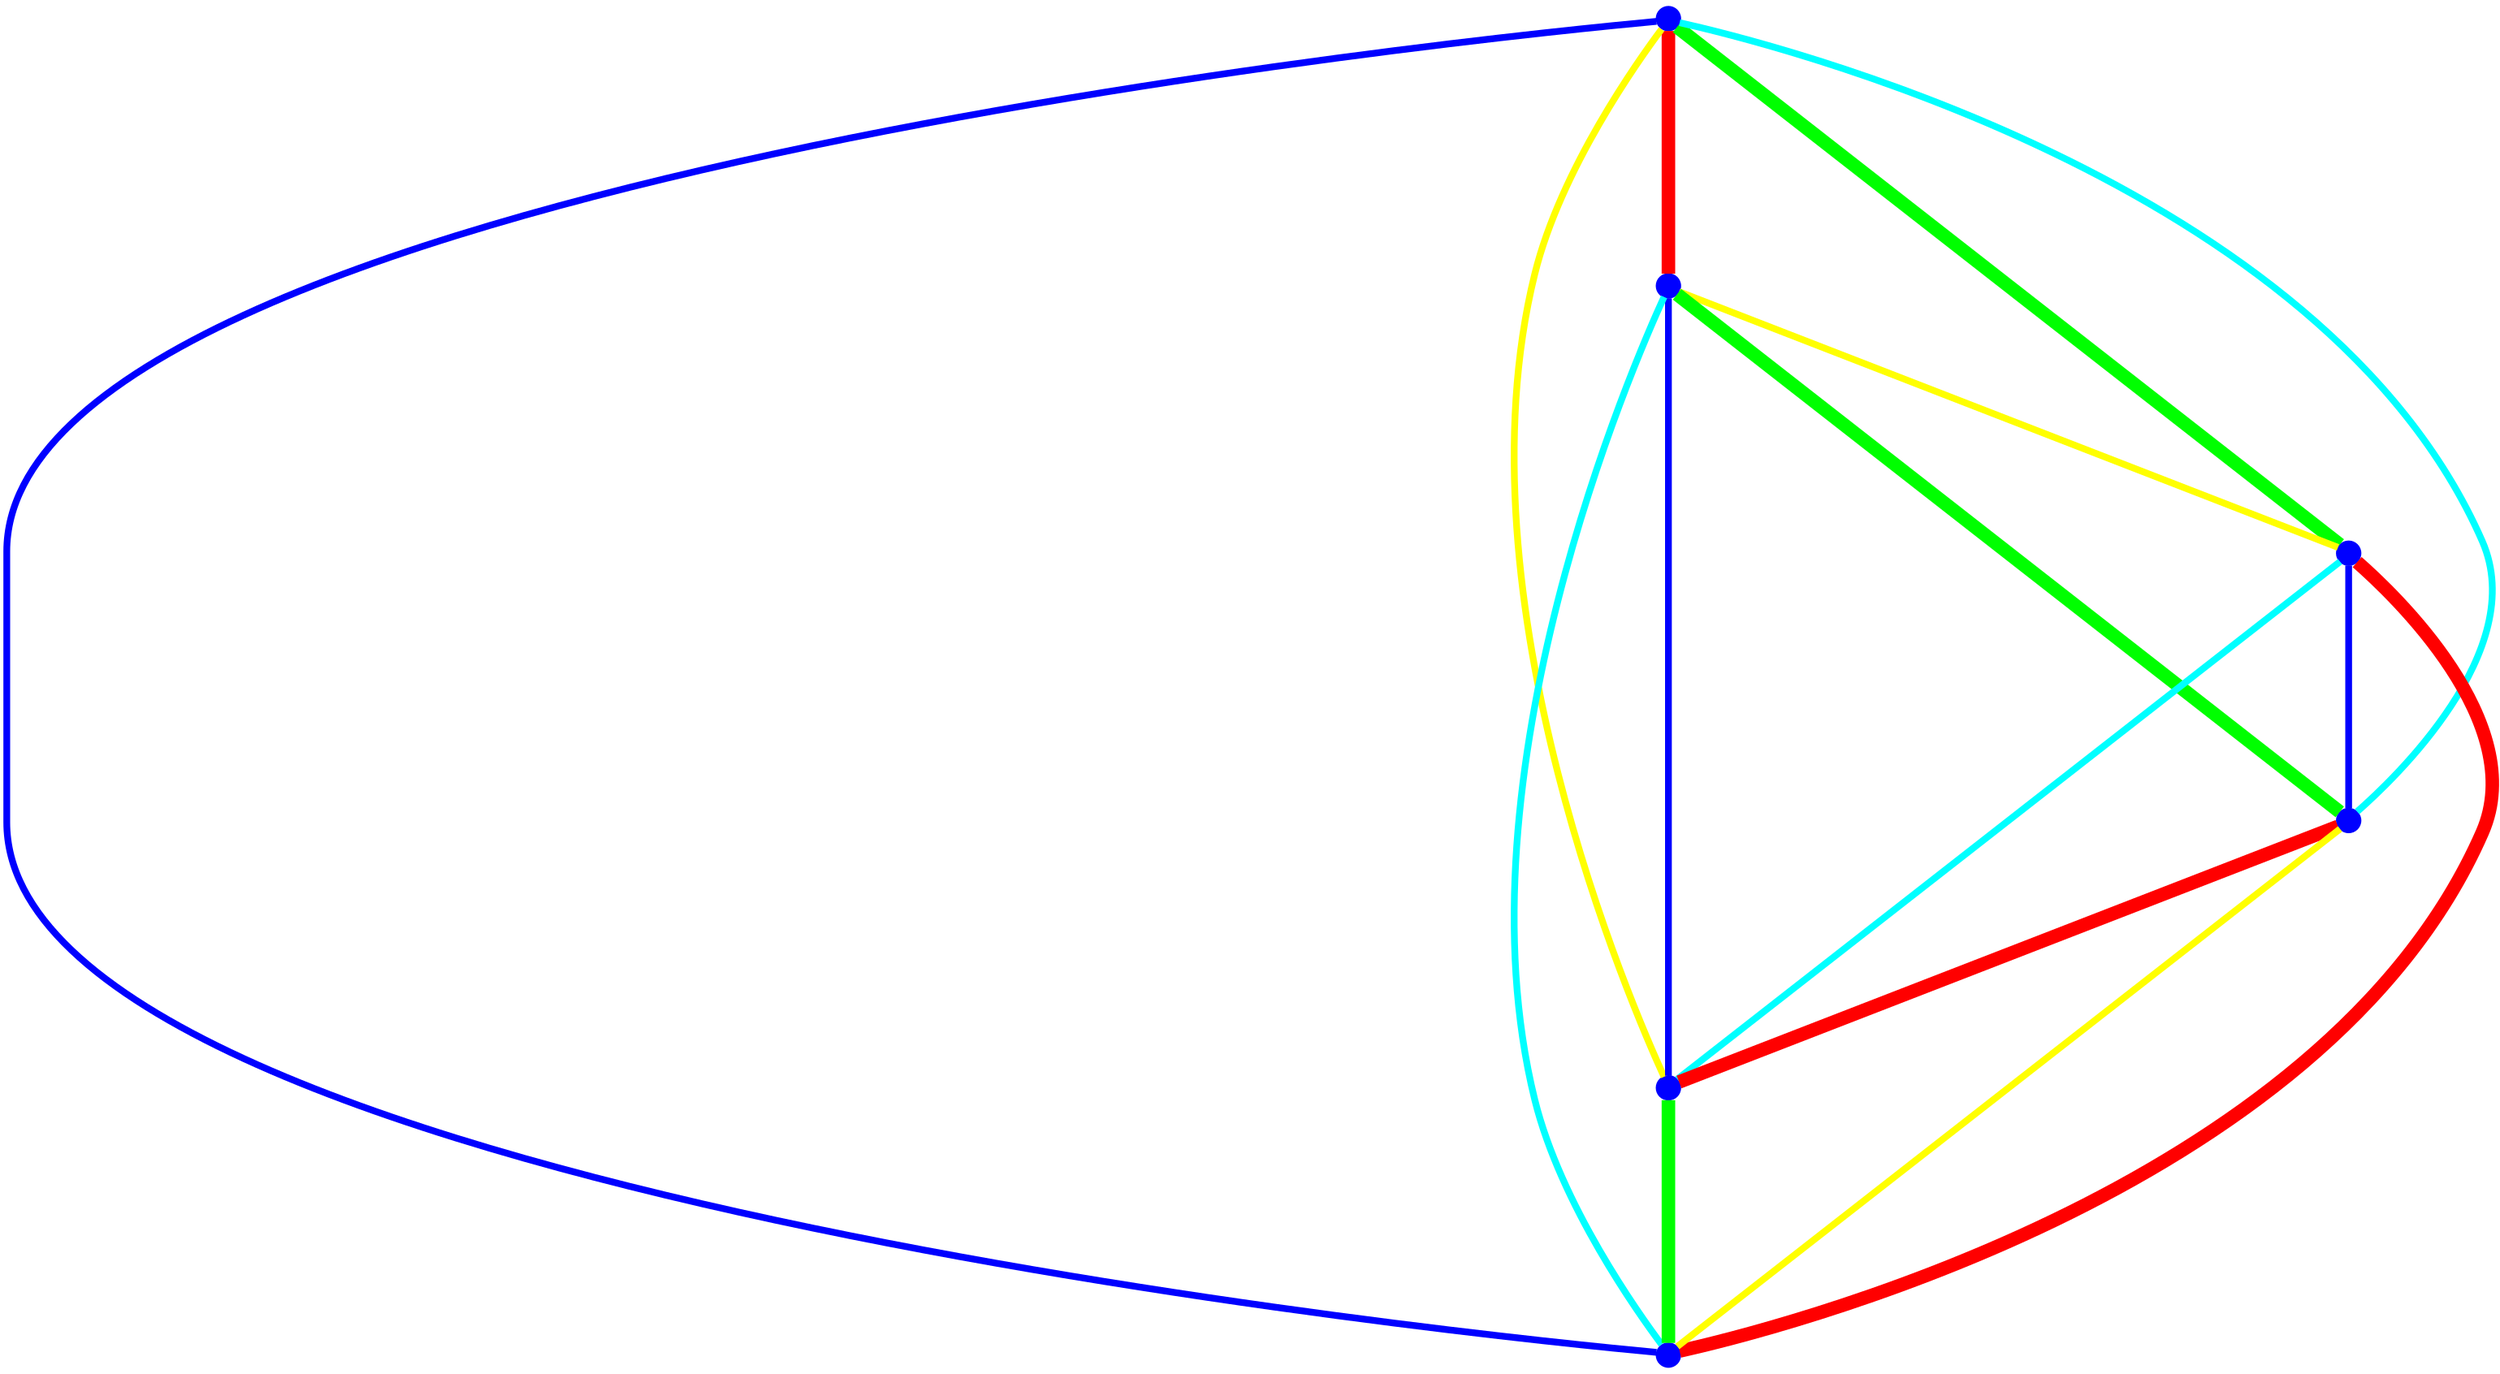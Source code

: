 graph {
ranksep=2
nodesep=2
node [label="" shape=circle style=filled fixedsize=true color=blue fillcolor=blue width=0.2];
"1" -- "2" [style="solid",penwidth="8",color="red"];
"1" -- "3" [style="solid",penwidth="8",color="green"];
"1" -- "4" [style="solid",penwidth="4",color="cyan"];
"1" -- "5" [style="solid",penwidth="4",color="yellow"];
"1" -- "6" [style="solid",penwidth="4",color="blue"];
"2" -- "3" [style="solid",penwidth="4",color="yellow"];
"2" -- "4" [style="solid",penwidth="8",color="green"];
"2" -- "5" [style="solid",penwidth="4",color="blue"];
"2" -- "6" [style="solid",penwidth="4",color="cyan"];
"3" -- "4" [style="solid",penwidth="4",color="blue"];
"3" -- "5" [style="solid",penwidth="4",color="cyan"];
"3" -- "6" [style="solid",penwidth="8",color="red"];
"4" -- "5" [style="solid",penwidth="8",color="red"];
"4" -- "6" [style="solid",penwidth="4",color="yellow"];
"5" -- "6" [style="solid",penwidth="8",color="green"];
}
